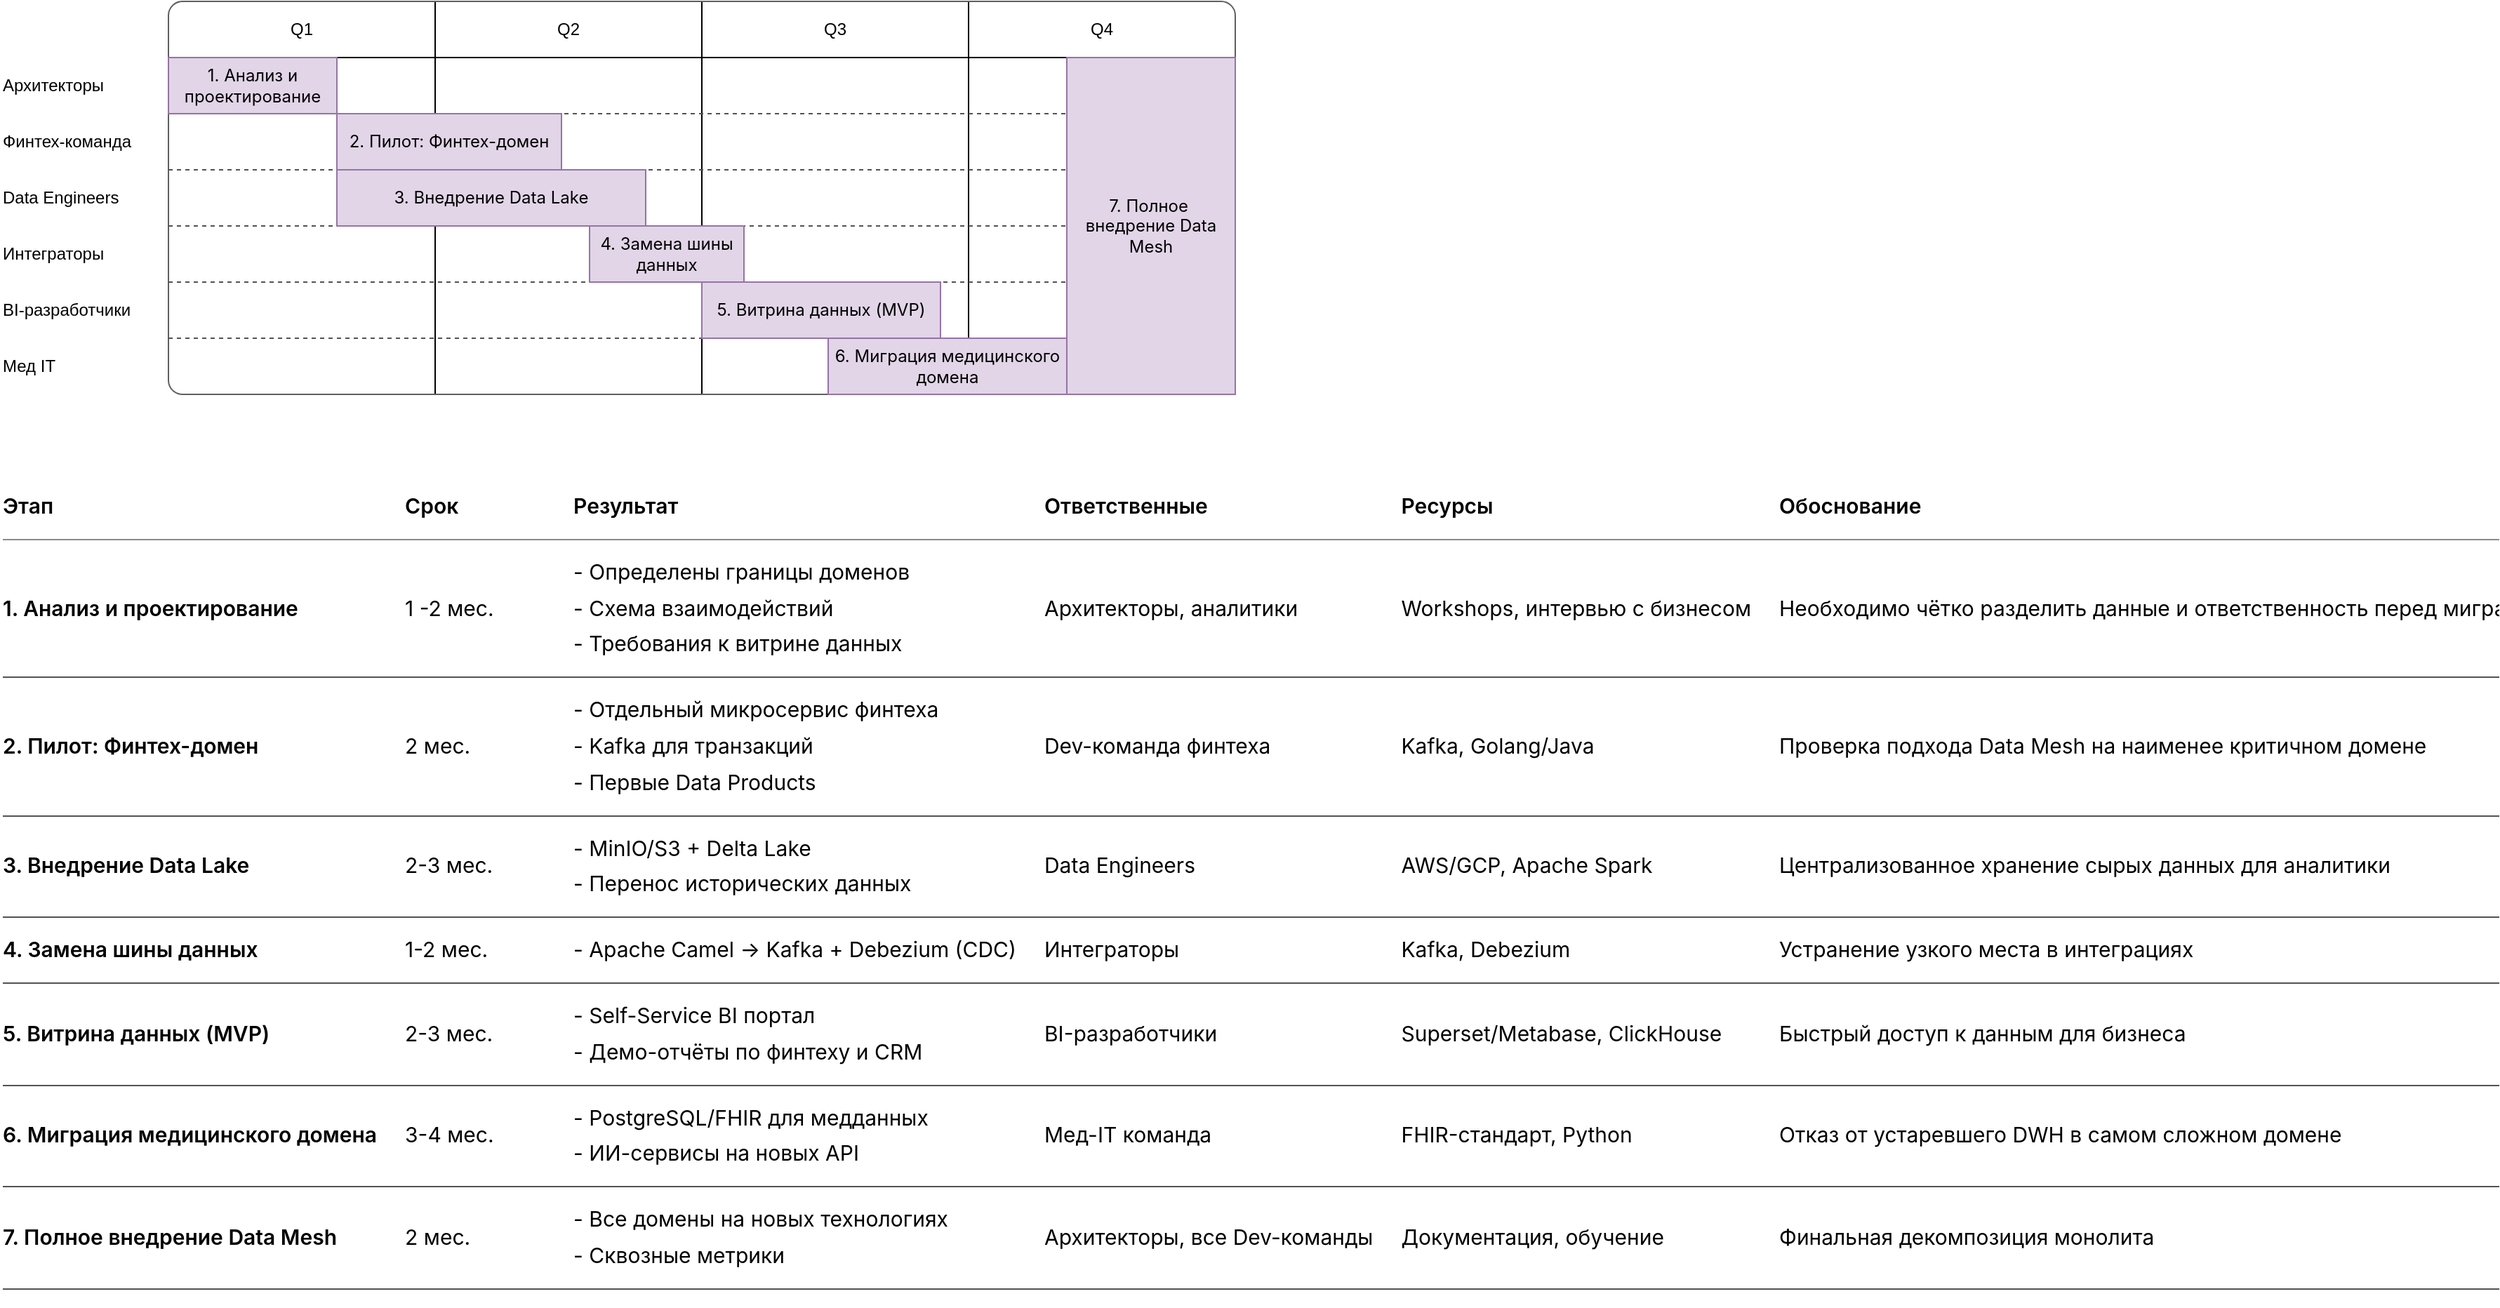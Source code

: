 <mxfile version="28.1.0">
  <diagram name="Страница — 1" id="3mzDTAyw_CYtFw3oErur">
    <mxGraphModel dx="2089" dy="1254" grid="1" gridSize="10" guides="1" tooltips="1" connect="1" arrows="1" fold="1" page="1" pageScale="1" pageWidth="827" pageHeight="1169" math="0" shadow="0">
      <root>
        <mxCell id="0" />
        <mxCell id="1" parent="0" />
        <mxCell id="6Dwv_gRU4rAswYw_UrcP-60" value="" style="endArrow=none;html=1;rounded=0;exitX=0;exitY=1;exitDx=0;exitDy=0;entryX=1;entryY=1;entryDx=0;entryDy=0;" edge="1" parent="1" source="6Dwv_gRU4rAswYw_UrcP-25" target="6Dwv_gRU4rAswYw_UrcP-57">
          <mxGeometry width="50" height="50" relative="1" as="geometry">
            <mxPoint x="230" y="80" as="sourcePoint" />
            <mxPoint x="280" y="30" as="targetPoint" />
          </mxGeometry>
        </mxCell>
        <mxCell id="6Dwv_gRU4rAswYw_UrcP-59" value="" style="endArrow=none;html=1;rounded=0;entryX=0.75;entryY=0;entryDx=0;entryDy=0;exitX=0.75;exitY=1;exitDx=0;exitDy=0;" edge="1" parent="1" source="6Dwv_gRU4rAswYw_UrcP-16" target="6Dwv_gRU4rAswYw_UrcP-16">
          <mxGeometry width="50" height="50" relative="1" as="geometry">
            <mxPoint x="710" y="190" as="sourcePoint" />
            <mxPoint x="760" y="140" as="targetPoint" />
          </mxGeometry>
        </mxCell>
        <mxCell id="6Dwv_gRU4rAswYw_UrcP-19" value="" style="endArrow=none;html=1;rounded=0;entryX=0.5;entryY=0;entryDx=0;entryDy=0;exitX=0.5;exitY=1;exitDx=0;exitDy=0;" edge="1" parent="1" source="6Dwv_gRU4rAswYw_UrcP-16" target="6Dwv_gRU4rAswYw_UrcP-16">
          <mxGeometry width="50" height="50" relative="1" as="geometry">
            <mxPoint x="520" y="190" as="sourcePoint" />
            <mxPoint x="570" y="140" as="targetPoint" />
          </mxGeometry>
        </mxCell>
        <mxCell id="6Dwv_gRU4rAswYw_UrcP-58" value="" style="endArrow=none;html=1;rounded=0;entryX=0.25;entryY=0;entryDx=0;entryDy=0;exitX=0.25;exitY=1;exitDx=0;exitDy=0;" edge="1" parent="1" source="6Dwv_gRU4rAswYw_UrcP-16" target="6Dwv_gRU4rAswYw_UrcP-16">
          <mxGeometry width="50" height="50" relative="1" as="geometry">
            <mxPoint x="320" y="290" as="sourcePoint" />
            <mxPoint x="370" y="240" as="targetPoint" />
          </mxGeometry>
        </mxCell>
        <mxCell id="6Dwv_gRU4rAswYw_UrcP-16" value="" style="rounded=1;whiteSpace=wrap;html=1;absoluteArcSize=1;fillColor=none;strokeColor=#5F5F5F;" vertex="1" parent="1">
          <mxGeometry x="160" y="40" width="760" height="280" as="geometry" />
        </mxCell>
        <mxCell id="6Dwv_gRU4rAswYw_UrcP-25" value="Q1" style="text;html=1;align=center;verticalAlign=middle;whiteSpace=wrap;rounded=0;" vertex="1" parent="1">
          <mxGeometry x="160" y="40" width="190" height="40" as="geometry" />
        </mxCell>
        <mxCell id="6Dwv_gRU4rAswYw_UrcP-26" value="Q3" style="text;html=1;align=center;verticalAlign=middle;whiteSpace=wrap;rounded=0;" vertex="1" parent="1">
          <mxGeometry x="540" y="40" width="190" height="40" as="geometry" />
        </mxCell>
        <mxCell id="6Dwv_gRU4rAswYw_UrcP-56" value="Q2" style="text;html=1;align=center;verticalAlign=middle;whiteSpace=wrap;rounded=0;" vertex="1" parent="1">
          <mxGeometry x="350" y="40" width="190" height="40" as="geometry" />
        </mxCell>
        <mxCell id="6Dwv_gRU4rAswYw_UrcP-57" value="Q4" style="text;html=1;align=center;verticalAlign=middle;whiteSpace=wrap;rounded=0;" vertex="1" parent="1">
          <mxGeometry x="730" y="40" width="190" height="40" as="geometry" />
        </mxCell>
        <mxCell id="6Dwv_gRU4rAswYw_UrcP-61" value="Архитекторы  " style="text;whiteSpace=wrap;html=1;verticalAlign=middle;" vertex="1" parent="1">
          <mxGeometry x="40" y="80" width="120" height="40" as="geometry" />
        </mxCell>
        <mxCell id="6Dwv_gRU4rAswYw_UrcP-70" value="Финтех-команда" style="text;whiteSpace=wrap;html=1;verticalAlign=middle;" vertex="1" parent="1">
          <mxGeometry x="40" y="120" width="120" height="40" as="geometry" />
        </mxCell>
        <mxCell id="6Dwv_gRU4rAswYw_UrcP-71" value="Data Engineers" style="text;whiteSpace=wrap;html=1;verticalAlign=middle;" vertex="1" parent="1">
          <mxGeometry x="40" y="160" width="120" height="40" as="geometry" />
        </mxCell>
        <mxCell id="6Dwv_gRU4rAswYw_UrcP-72" value="Интеграторы" style="text;whiteSpace=wrap;html=1;verticalAlign=middle;" vertex="1" parent="1">
          <mxGeometry x="40" y="200" width="120" height="40" as="geometry" />
        </mxCell>
        <mxCell id="6Dwv_gRU4rAswYw_UrcP-73" value="BI-разработчики" style="text;whiteSpace=wrap;html=1;verticalAlign=middle;" vertex="1" parent="1">
          <mxGeometry x="40" y="240" width="120" height="40" as="geometry" />
        </mxCell>
        <mxCell id="6Dwv_gRU4rAswYw_UrcP-74" value="Мед IT" style="text;whiteSpace=wrap;html=1;verticalAlign=middle;" vertex="1" parent="1">
          <mxGeometry x="40" y="280" width="120" height="40" as="geometry" />
        </mxCell>
        <mxCell id="6Dwv_gRU4rAswYw_UrcP-77" value="" style="endArrow=none;dashed=1;html=1;rounded=0;exitX=0;exitY=1;exitDx=0;exitDy=0;entryX=1;entryY=1;entryDx=0;entryDy=0;strokeColor=#525252;" edge="1" parent="1">
          <mxGeometry width="50" height="50" relative="1" as="geometry">
            <mxPoint x="160" y="280" as="sourcePoint" />
            <mxPoint x="920" y="280" as="targetPoint" />
          </mxGeometry>
        </mxCell>
        <mxCell id="6Dwv_gRU4rAswYw_UrcP-78" value="" style="endArrow=none;dashed=1;html=1;rounded=0;exitX=0;exitY=1;exitDx=0;exitDy=0;entryX=1;entryY=1;entryDx=0;entryDy=0;strokeColor=#525252;" edge="1" parent="1">
          <mxGeometry width="50" height="50" relative="1" as="geometry">
            <mxPoint x="160" y="240" as="sourcePoint" />
            <mxPoint x="920" y="240" as="targetPoint" />
          </mxGeometry>
        </mxCell>
        <mxCell id="6Dwv_gRU4rAswYw_UrcP-79" value="" style="endArrow=none;dashed=1;html=1;rounded=0;exitX=0;exitY=1;exitDx=0;exitDy=0;entryX=1;entryY=1;entryDx=0;entryDy=0;strokeColor=#525252;" edge="1" parent="1">
          <mxGeometry width="50" height="50" relative="1" as="geometry">
            <mxPoint x="160" y="200" as="sourcePoint" />
            <mxPoint x="920" y="200" as="targetPoint" />
          </mxGeometry>
        </mxCell>
        <mxCell id="6Dwv_gRU4rAswYw_UrcP-80" value="" style="endArrow=none;dashed=1;html=1;rounded=0;exitX=0;exitY=1;exitDx=0;exitDy=0;entryX=1;entryY=1;entryDx=0;entryDy=0;strokeColor=#525252;" edge="1" parent="1">
          <mxGeometry width="50" height="50" relative="1" as="geometry">
            <mxPoint x="160" y="160" as="sourcePoint" />
            <mxPoint x="920" y="160" as="targetPoint" />
          </mxGeometry>
        </mxCell>
        <mxCell id="6Dwv_gRU4rAswYw_UrcP-81" value="" style="endArrow=none;dashed=1;html=1;rounded=0;exitX=0;exitY=1;exitDx=0;exitDy=0;entryX=1;entryY=1;entryDx=0;entryDy=0;strokeColor=#525252;" edge="1" parent="1">
          <mxGeometry width="50" height="50" relative="1" as="geometry">
            <mxPoint x="160" y="120" as="sourcePoint" />
            <mxPoint x="920" y="120" as="targetPoint" />
          </mxGeometry>
        </mxCell>
        <mxCell id="6Dwv_gRU4rAswYw_UrcP-55" value="&lt;span style=&quot;font-family: quote-cjk-patch, Inter, system-ui, -apple-system, BlinkMacSystemFont, &amp;quot;Segoe UI&amp;quot;, Roboto, &amp;quot;Noto Sans&amp;quot;, Ubuntu, Cantarell, &amp;quot;Helvetica Neue&amp;quot;, Oxygen, &amp;quot;Open Sans&amp;quot;, sans-serif; text-align: start;&quot;&gt;7. Полное&amp;nbsp;&lt;/span&gt;&lt;div&gt;&lt;span style=&quot;font-family: quote-cjk-patch, Inter, system-ui, -apple-system, BlinkMacSystemFont, &amp;quot;Segoe UI&amp;quot;, Roboto, &amp;quot;Noto Sans&amp;quot;, Ubuntu, Cantarell, &amp;quot;Helvetica Neue&amp;quot;, Oxygen, &amp;quot;Open Sans&amp;quot;, sans-serif; text-align: start;&quot;&gt;внедрение Data Mesh&lt;/span&gt;&lt;/div&gt;" style="rounded=0;whiteSpace=wrap;html=1;fillColor=#e1d5e7;labelBackgroundColor=none;fontSize=12;fontStyle=0;strokeColor=#9673a6;" vertex="1" parent="1">
          <mxGeometry x="800" y="80" width="120" height="240" as="geometry" />
        </mxCell>
        <mxCell id="6Dwv_gRU4rAswYw_UrcP-62" value="&lt;span style=&quot;font-family: quote-cjk-patch, Inter, system-ui, -apple-system, BlinkMacSystemFont, &amp;quot;Segoe UI&amp;quot;, Roboto, &amp;quot;Noto Sans&amp;quot;, Ubuntu, Cantarell, &amp;quot;Helvetica Neue&amp;quot;, Oxygen, &amp;quot;Open Sans&amp;quot;, sans-serif; text-align: start;&quot;&gt;1. Анализ и проектирование&lt;/span&gt;" style="rounded=0;whiteSpace=wrap;html=1;fillColor=#e1d5e7;labelBackgroundColor=none;fontSize=12;fontStyle=0;strokeColor=#9673a6;" vertex="1" parent="1">
          <mxGeometry x="160" y="80" width="120" height="40" as="geometry" />
        </mxCell>
        <mxCell id="6Dwv_gRU4rAswYw_UrcP-63" value="&lt;span style=&quot;font-family: quote-cjk-patch, Inter, system-ui, -apple-system, BlinkMacSystemFont, &amp;quot;Segoe UI&amp;quot;, Roboto, &amp;quot;Noto Sans&amp;quot;, Ubuntu, Cantarell, &amp;quot;Helvetica Neue&amp;quot;, Oxygen, &amp;quot;Open Sans&amp;quot;, sans-serif; text-align: start;&quot;&gt;2. Пилот: Финтех-домен&lt;/span&gt;" style="rounded=0;whiteSpace=wrap;html=1;fillColor=#e1d5e7;labelBackgroundColor=none;fontSize=12;fontStyle=0;strokeColor=#9673a6;" vertex="1" parent="1">
          <mxGeometry x="280" y="120" width="160" height="40" as="geometry" />
        </mxCell>
        <mxCell id="6Dwv_gRU4rAswYw_UrcP-64" value="&lt;span style=&quot;font-family: quote-cjk-patch, Inter, system-ui, -apple-system, BlinkMacSystemFont, &amp;quot;Segoe UI&amp;quot;, Roboto, &amp;quot;Noto Sans&amp;quot;, Ubuntu, Cantarell, &amp;quot;Helvetica Neue&amp;quot;, Oxygen, &amp;quot;Open Sans&amp;quot;, sans-serif; text-align: start;&quot;&gt;3. Внедрение Data Lake&lt;/span&gt;" style="rounded=0;whiteSpace=wrap;html=1;fillColor=#e1d5e7;labelBackgroundColor=none;fontSize=12;fontStyle=0;strokeColor=#9673a6;" vertex="1" parent="1">
          <mxGeometry x="280" y="160" width="220" height="40" as="geometry" />
        </mxCell>
        <mxCell id="6Dwv_gRU4rAswYw_UrcP-65" value="&lt;span style=&quot;font-family: quote-cjk-patch, Inter, system-ui, -apple-system, BlinkMacSystemFont, &amp;quot;Segoe UI&amp;quot;, Roboto, &amp;quot;Noto Sans&amp;quot;, Ubuntu, Cantarell, &amp;quot;Helvetica Neue&amp;quot;, Oxygen, &amp;quot;Open Sans&amp;quot;, sans-serif; text-align: start;&quot;&gt;4. Замена шины данных&lt;/span&gt;" style="rounded=0;whiteSpace=wrap;html=1;fillColor=#e1d5e7;labelBackgroundColor=none;fontSize=12;fontStyle=0;strokeColor=#9673a6;" vertex="1" parent="1">
          <mxGeometry x="460" y="200" width="110" height="40" as="geometry" />
        </mxCell>
        <mxCell id="6Dwv_gRU4rAswYw_UrcP-66" value="&lt;span style=&quot;font-family: quote-cjk-patch, Inter, system-ui, -apple-system, BlinkMacSystemFont, &amp;quot;Segoe UI&amp;quot;, Roboto, &amp;quot;Noto Sans&amp;quot;, Ubuntu, Cantarell, &amp;quot;Helvetica Neue&amp;quot;, Oxygen, &amp;quot;Open Sans&amp;quot;, sans-serif; text-align: start;&quot;&gt;5. Витрина данных (MVP)&lt;/span&gt;" style="rounded=0;whiteSpace=wrap;html=1;fillColor=#e1d5e7;labelBackgroundColor=none;fontSize=12;fontStyle=0;strokeColor=#9673a6;" vertex="1" parent="1">
          <mxGeometry x="540" y="240" width="170" height="40" as="geometry" />
        </mxCell>
        <mxCell id="6Dwv_gRU4rAswYw_UrcP-67" value="&lt;span style=&quot;font-family: quote-cjk-patch, Inter, system-ui, -apple-system, BlinkMacSystemFont, &amp;quot;Segoe UI&amp;quot;, Roboto, &amp;quot;Noto Sans&amp;quot;, Ubuntu, Cantarell, &amp;quot;Helvetica Neue&amp;quot;, Oxygen, &amp;quot;Open Sans&amp;quot;, sans-serif; text-align: start;&quot;&gt;6. Миграция медицинского домена&lt;/span&gt;" style="rounded=0;whiteSpace=wrap;html=1;fillColor=#e1d5e7;labelBackgroundColor=none;fontSize=12;fontStyle=0;strokeColor=#9673a6;" vertex="1" parent="1">
          <mxGeometry x="630" y="280" width="170" height="40" as="geometry" />
        </mxCell>
        <mxCell id="6Dwv_gRU4rAswYw_UrcP-85" value="&lt;table style=&quot;border-collapse: collapse; width: max-content; max-width: max-content; font-family: quote-cjk-patch, Inter, system-ui, -apple-system, BlinkMacSystemFont, &amp;quot;Segoe UI&amp;quot;, Roboto, &amp;quot;Noto Sans&amp;quot;, Ubuntu, Cantarell, &amp;quot;Helvetica Neue&amp;quot;, Oxygen, &amp;quot;Open Sans&amp;quot;, sans-serif; font-size: 16.002px; font-style: normal; font-variant-ligatures: normal; font-variant-caps: normal; font-weight: 400; letter-spacing: normal; orphans: 2; text-align: start; text-transform: none; widows: 2; word-spacing: 0px; -webkit-text-stroke-width: 0px; white-space: normal; text-decoration-thickness: initial; text-decoration-style: initial; text-decoration-color: initial;&quot;&gt;&lt;thead&gt;&lt;tr&gt;&lt;th style=&quot;padding: 10px 10px 10px 0px; border-bottom: 0.727px solid rgb(139, 139, 139); border-top: none; font-weight: 600; font-size: 15px; line-height: 1.72; border-right-color: rgb(139, 139, 139); border-left-color: rgb(139, 139, 139); text-align: left;&quot;&gt;Этап&lt;/th&gt;&lt;th style=&quot;padding: 10px; border-bottom: 0.727px solid rgb(139, 139, 139); border-top: none; font-weight: 600; font-size: 15px; line-height: 1.72; border-right-color: rgb(139, 139, 139); border-left-color: rgb(139, 139, 139); text-align: left;&quot;&gt;Срок&lt;/th&gt;&lt;th style=&quot;padding: 10px; border-bottom: 0.727px solid rgb(139, 139, 139); border-top: none; font-weight: 600; font-size: 15px; line-height: 1.72; border-right-color: rgb(139, 139, 139); border-left-color: rgb(139, 139, 139); text-align: left;&quot;&gt;Результат&lt;/th&gt;&lt;th style=&quot;padding: 10px; border-bottom: 0.727px solid rgb(139, 139, 139); border-top: none; font-weight: 600; font-size: 15px; line-height: 1.72; border-right-color: rgb(139, 139, 139); border-left-color: rgb(139, 139, 139); text-align: left;&quot;&gt;Ответственные&lt;/th&gt;&lt;th style=&quot;padding: 10px; border-bottom: 0.727px solid rgb(139, 139, 139); border-top: none; font-weight: 600; font-size: 15px; line-height: 1.72; border-right-color: rgb(139, 139, 139); border-left-color: rgb(139, 139, 139); text-align: left;&quot;&gt;Ресурсы&lt;/th&gt;&lt;th style=&quot;padding: 10px; border-bottom: 0.727px solid rgb(139, 139, 139); border-top: none; font-weight: 600; font-size: 15px; line-height: 1.72; border-right-color: rgb(139, 139, 139); border-left-color: rgb(139, 139, 139); text-align: left;&quot;&gt;Обоснование&lt;/th&gt;&lt;/tr&gt;&lt;/thead&gt;&lt;tbody&gt;&lt;tr&gt;&lt;td style=&quot;padding: 10px 10px 10px 0px; border-bottom: 0.727px solid rgb(82, 82, 82); font-size: 15px; line-height: 1.72; border-top-color: rgb(82, 82, 82); border-right-color: rgb(82, 82, 82); border-left-color: rgb(82, 82, 82); min-width: 100px; max-width: max(30vw, 320px);&quot;&gt;&lt;strong style=&quot;font-weight: 600;&quot;&gt;1. Анализ и проектирование&lt;/strong&gt;&lt;/td&gt;&lt;td style=&quot;padding: 10px; border-bottom: 0.727px solid rgb(82, 82, 82); font-size: 15px; line-height: 1.72; border-top-color: rgb(82, 82, 82); border-right-color: rgb(82, 82, 82); border-left-color: rgb(82, 82, 82); min-width: 100px; max-width: max(30vw, 320px);&quot;&gt;1 -2 мес.&lt;/td&gt;&lt;td style=&quot;padding: 10px; border-bottom: 0.727px solid rgb(82, 82, 82); font-size: 15px; line-height: 1.72; border-top-color: rgb(82, 82, 82); border-right-color: rgb(82, 82, 82); border-left-color: rgb(82, 82, 82); min-width: 100px; max-width: max(30vw, 320px);&quot;&gt;- Определены границы доменов&lt;br&gt;- Схема взаимодействий&lt;br&gt;- Требования к витрине данных&lt;/td&gt;&lt;td style=&quot;padding: 10px; border-bottom: 0.727px solid rgb(82, 82, 82); font-size: 15px; line-height: 1.72; border-top-color: rgb(82, 82, 82); border-right-color: rgb(82, 82, 82); border-left-color: rgb(82, 82, 82); min-width: 100px; max-width: max(30vw, 320px);&quot;&gt;Архитекторы, аналитики&lt;/td&gt;&lt;td style=&quot;padding: 10px; border-bottom: 0.727px solid rgb(82, 82, 82); font-size: 15px; line-height: 1.72; border-top-color: rgb(82, 82, 82); border-right-color: rgb(82, 82, 82); border-left-color: rgb(82, 82, 82); min-width: 100px; max-width: max(30vw, 320px);&quot;&gt;Workshops, интервью с бизнесом&lt;/td&gt;&lt;td style=&quot;padding: 10px; border-bottom: 0.727px solid rgb(82, 82, 82); font-size: 15px; line-height: 1.72; border-top-color: rgb(82, 82, 82); border-right-color: rgb(82, 82, 82); border-left-color: rgb(82, 82, 82); min-width: 100px; max-width: max(30vw, 320px);&quot;&gt;Необходимо чётко разделить данные и ответственность перед миграцией&lt;/td&gt;&lt;/tr&gt;&lt;tr&gt;&lt;td style=&quot;padding: 10px 10px 10px 0px; border-bottom: 0.727px solid rgb(82, 82, 82); font-size: 15px; line-height: 1.72; border-top-color: rgb(82, 82, 82); border-right-color: rgb(82, 82, 82); border-left-color: rgb(82, 82, 82); min-width: 100px; max-width: max(30vw, 320px);&quot;&gt;&lt;strong style=&quot;font-weight: 600;&quot;&gt;2. Пилот: Финтех-домен&lt;/strong&gt;&lt;/td&gt;&lt;td style=&quot;padding: 10px; border-bottom: 0.727px solid rgb(82, 82, 82); font-size: 15px; line-height: 1.72; border-top-color: rgb(82, 82, 82); border-right-color: rgb(82, 82, 82); border-left-color: rgb(82, 82, 82); min-width: 100px; max-width: max(30vw, 320px);&quot;&gt;2 мес.&lt;/td&gt;&lt;td style=&quot;padding: 10px; border-bottom: 0.727px solid rgb(82, 82, 82); font-size: 15px; line-height: 1.72; border-top-color: rgb(82, 82, 82); border-right-color: rgb(82, 82, 82); border-left-color: rgb(82, 82, 82); min-width: 100px; max-width: max(30vw, 320px);&quot;&gt;- Отдельный микросервис финтеха&lt;br&gt;- Kafka для транзакций&lt;br&gt;- Первые Data Products&lt;/td&gt;&lt;td style=&quot;padding: 10px; border-bottom: 0.727px solid rgb(82, 82, 82); font-size: 15px; line-height: 1.72; border-top-color: rgb(82, 82, 82); border-right-color: rgb(82, 82, 82); border-left-color: rgb(82, 82, 82); min-width: 100px; max-width: max(30vw, 320px);&quot;&gt;Dev-команда финтеха&lt;/td&gt;&lt;td style=&quot;padding: 10px; border-bottom: 0.727px solid rgb(82, 82, 82); font-size: 15px; line-height: 1.72; border-top-color: rgb(82, 82, 82); border-right-color: rgb(82, 82, 82); border-left-color: rgb(82, 82, 82); min-width: 100px; max-width: max(30vw, 320px);&quot;&gt;Kafka, Golang/Java&lt;/td&gt;&lt;td style=&quot;padding: 10px; border-bottom: 0.727px solid rgb(82, 82, 82); font-size: 15px; line-height: 1.72; border-top-color: rgb(82, 82, 82); border-right-color: rgb(82, 82, 82); border-left-color: rgb(82, 82, 82); min-width: 100px; max-width: max(30vw, 320px);&quot;&gt;Проверка подхода Data Mesh на наименее критичном домене&lt;/td&gt;&lt;/tr&gt;&lt;tr&gt;&lt;td style=&quot;padding: 10px 10px 10px 0px; border-bottom: 0.727px solid rgb(82, 82, 82); font-size: 15px; line-height: 1.72; border-top-color: rgb(82, 82, 82); border-right-color: rgb(82, 82, 82); border-left-color: rgb(82, 82, 82); min-width: 100px; max-width: max(30vw, 320px);&quot;&gt;&lt;strong style=&quot;font-weight: 600;&quot;&gt;3. Внедрение Data Lake&lt;/strong&gt;&lt;/td&gt;&lt;td style=&quot;padding: 10px; border-bottom: 0.727px solid rgb(82, 82, 82); font-size: 15px; line-height: 1.72; border-top-color: rgb(82, 82, 82); border-right-color: rgb(82, 82, 82); border-left-color: rgb(82, 82, 82); min-width: 100px; max-width: max(30vw, 320px);&quot;&gt;2-3 мес.&lt;/td&gt;&lt;td style=&quot;padding: 10px; border-bottom: 0.727px solid rgb(82, 82, 82); font-size: 15px; line-height: 1.72; border-top-color: rgb(82, 82, 82); border-right-color: rgb(82, 82, 82); border-left-color: rgb(82, 82, 82); min-width: 100px; max-width: max(30vw, 320px);&quot;&gt;- MinIO/S3 + Delta Lake&lt;br&gt;- Перенос исторических данных&lt;/td&gt;&lt;td style=&quot;padding: 10px; border-bottom: 0.727px solid rgb(82, 82, 82); font-size: 15px; line-height: 1.72; border-top-color: rgb(82, 82, 82); border-right-color: rgb(82, 82, 82); border-left-color: rgb(82, 82, 82); min-width: 100px; max-width: max(30vw, 320px);&quot;&gt;Data Engineers&lt;/td&gt;&lt;td style=&quot;padding: 10px; border-bottom: 0.727px solid rgb(82, 82, 82); font-size: 15px; line-height: 1.72; border-top-color: rgb(82, 82, 82); border-right-color: rgb(82, 82, 82); border-left-color: rgb(82, 82, 82); min-width: 100px; max-width: max(30vw, 320px);&quot;&gt;AWS/GCP, Apache Spark&lt;/td&gt;&lt;td style=&quot;padding: 10px; border-bottom: 0.727px solid rgb(82, 82, 82); font-size: 15px; line-height: 1.72; border-top-color: rgb(82, 82, 82); border-right-color: rgb(82, 82, 82); border-left-color: rgb(82, 82, 82); min-width: 100px; max-width: max(30vw, 320px);&quot;&gt;Централизованное хранение сырых данных для аналитики&lt;/td&gt;&lt;/tr&gt;&lt;tr&gt;&lt;td style=&quot;padding: 10px 10px 10px 0px; border-bottom: 0.727px solid rgb(82, 82, 82); font-size: 15px; line-height: 1.72; border-top-color: rgb(82, 82, 82); border-right-color: rgb(82, 82, 82); border-left-color: rgb(82, 82, 82); min-width: 100px; max-width: max(30vw, 320px);&quot;&gt;&lt;strong style=&quot;font-weight: 600;&quot;&gt;4. Замена шины данных&lt;/strong&gt;&lt;/td&gt;&lt;td style=&quot;padding: 10px; border-bottom: 0.727px solid rgb(82, 82, 82); font-size: 15px; line-height: 1.72; border-top-color: rgb(82, 82, 82); border-right-color: rgb(82, 82, 82); border-left-color: rgb(82, 82, 82); min-width: 100px; max-width: max(30vw, 320px);&quot;&gt;1-2 мес.&lt;/td&gt;&lt;td style=&quot;padding: 10px; border-bottom: 0.727px solid rgb(82, 82, 82); font-size: 15px; line-height: 1.72; border-top-color: rgb(82, 82, 82); border-right-color: rgb(82, 82, 82); border-left-color: rgb(82, 82, 82); min-width: 100px; max-width: max(30vw, 320px);&quot;&gt;- Apache Camel → Kafka + Debezium (CDC)&lt;/td&gt;&lt;td style=&quot;padding: 10px; border-bottom: 0.727px solid rgb(82, 82, 82); font-size: 15px; line-height: 1.72; border-top-color: rgb(82, 82, 82); border-right-color: rgb(82, 82, 82); border-left-color: rgb(82, 82, 82); min-width: 100px; max-width: max(30vw, 320px);&quot;&gt;Интеграторы&lt;/td&gt;&lt;td style=&quot;padding: 10px; border-bottom: 0.727px solid rgb(82, 82, 82); font-size: 15px; line-height: 1.72; border-top-color: rgb(82, 82, 82); border-right-color: rgb(82, 82, 82); border-left-color: rgb(82, 82, 82); min-width: 100px; max-width: max(30vw, 320px);&quot;&gt;Kafka, Debezium&lt;/td&gt;&lt;td style=&quot;padding: 10px; border-bottom: 0.727px solid rgb(82, 82, 82); font-size: 15px; line-height: 1.72; border-top-color: rgb(82, 82, 82); border-right-color: rgb(82, 82, 82); border-left-color: rgb(82, 82, 82); min-width: 100px; max-width: max(30vw, 320px);&quot;&gt;Устранение узкого места в интеграциях&lt;/td&gt;&lt;/tr&gt;&lt;tr&gt;&lt;td style=&quot;padding: 10px 10px 10px 0px; border-bottom: 0.727px solid rgb(82, 82, 82); font-size: 15px; line-height: 1.72; border-top-color: rgb(82, 82, 82); border-right-color: rgb(82, 82, 82); border-left-color: rgb(82, 82, 82); min-width: 100px; max-width: max(30vw, 320px);&quot;&gt;&lt;strong style=&quot;font-weight: 600;&quot;&gt;5. Витрина данных (MVP)&lt;/strong&gt;&lt;/td&gt;&lt;td style=&quot;padding: 10px; border-bottom: 0.727px solid rgb(82, 82, 82); font-size: 15px; line-height: 1.72; border-top-color: rgb(82, 82, 82); border-right-color: rgb(82, 82, 82); border-left-color: rgb(82, 82, 82); min-width: 100px; max-width: max(30vw, 320px);&quot;&gt;2-3 мес.&lt;/td&gt;&lt;td style=&quot;padding: 10px; border-bottom: 0.727px solid rgb(82, 82, 82); font-size: 15px; line-height: 1.72; border-top-color: rgb(82, 82, 82); border-right-color: rgb(82, 82, 82); border-left-color: rgb(82, 82, 82); min-width: 100px; max-width: max(30vw, 320px);&quot;&gt;- Self-Service BI портал&lt;br&gt;- Демо-отчёты по финтеху и CRM&lt;/td&gt;&lt;td style=&quot;padding: 10px; border-bottom: 0.727px solid rgb(82, 82, 82); font-size: 15px; line-height: 1.72; border-top-color: rgb(82, 82, 82); border-right-color: rgb(82, 82, 82); border-left-color: rgb(82, 82, 82); min-width: 100px; max-width: max(30vw, 320px);&quot;&gt;BI-разработчики&lt;/td&gt;&lt;td style=&quot;padding: 10px; border-bottom: 0.727px solid rgb(82, 82, 82); font-size: 15px; line-height: 1.72; border-top-color: rgb(82, 82, 82); border-right-color: rgb(82, 82, 82); border-left-color: rgb(82, 82, 82); min-width: 100px; max-width: max(30vw, 320px);&quot;&gt;Superset/Metabase, ClickHouse&lt;/td&gt;&lt;td style=&quot;padding: 10px; border-bottom: 0.727px solid rgb(82, 82, 82); font-size: 15px; line-height: 1.72; border-top-color: rgb(82, 82, 82); border-right-color: rgb(82, 82, 82); border-left-color: rgb(82, 82, 82); min-width: 100px; max-width: max(30vw, 320px);&quot;&gt;Быстрый доступ к данным для бизнеса&lt;/td&gt;&lt;/tr&gt;&lt;tr&gt;&lt;td style=&quot;padding: 10px 10px 10px 0px; border-bottom: 0.727px solid rgb(82, 82, 82); font-size: 15px; line-height: 1.72; border-top-color: rgb(82, 82, 82); border-right-color: rgb(82, 82, 82); border-left-color: rgb(82, 82, 82); min-width: 100px; max-width: max(30vw, 320px);&quot;&gt;&lt;strong style=&quot;font-weight: 600;&quot;&gt;6. Миграция медицинского домена&lt;/strong&gt;&lt;/td&gt;&lt;td style=&quot;padding: 10px; border-bottom: 0.727px solid rgb(82, 82, 82); font-size: 15px; line-height: 1.72; border-top-color: rgb(82, 82, 82); border-right-color: rgb(82, 82, 82); border-left-color: rgb(82, 82, 82); min-width: 100px; max-width: max(30vw, 320px);&quot;&gt;3-4 мес.&lt;/td&gt;&lt;td style=&quot;padding: 10px; border-bottom: 0.727px solid rgb(82, 82, 82); font-size: 15px; line-height: 1.72; border-top-color: rgb(82, 82, 82); border-right-color: rgb(82, 82, 82); border-left-color: rgb(82, 82, 82); min-width: 100px; max-width: max(30vw, 320px);&quot;&gt;- PostgreSQL/FHIR для медданных&lt;br&gt;- ИИ-сервисы на новых API&lt;/td&gt;&lt;td style=&quot;padding: 10px; border-bottom: 0.727px solid rgb(82, 82, 82); font-size: 15px; line-height: 1.72; border-top-color: rgb(82, 82, 82); border-right-color: rgb(82, 82, 82); border-left-color: rgb(82, 82, 82); min-width: 100px; max-width: max(30vw, 320px);&quot;&gt;Мед-IT команда&lt;/td&gt;&lt;td style=&quot;padding: 10px; border-bottom: 0.727px solid rgb(82, 82, 82); font-size: 15px; line-height: 1.72; border-top-color: rgb(82, 82, 82); border-right-color: rgb(82, 82, 82); border-left-color: rgb(82, 82, 82); min-width: 100px; max-width: max(30vw, 320px);&quot;&gt;FHIR-стандарт, Python&lt;/td&gt;&lt;td style=&quot;padding: 10px; border-bottom: 0.727px solid rgb(82, 82, 82); font-size: 15px; line-height: 1.72; border-top-color: rgb(82, 82, 82); border-right-color: rgb(82, 82, 82); border-left-color: rgb(82, 82, 82); min-width: 100px; max-width: max(30vw, 320px);&quot;&gt;Отказ от устаревшего DWH в самом сложном домене&lt;/td&gt;&lt;/tr&gt;&lt;tr&gt;&lt;td style=&quot;padding: 10px 10px 10px 0px; border-bottom: 0.727px solid rgb(82, 82, 82); font-size: 15px; line-height: 1.72; border-top-color: rgb(82, 82, 82); border-right-color: rgb(82, 82, 82); border-left-color: rgb(82, 82, 82); min-width: 100px; max-width: max(30vw, 320px);&quot;&gt;&lt;strong style=&quot;font-weight: 600;&quot;&gt;7. Полное внедрение Data Mesh&lt;/strong&gt;&lt;/td&gt;&lt;td style=&quot;padding: 10px; border-bottom: 0.727px solid rgb(82, 82, 82); font-size: 15px; line-height: 1.72; border-top-color: rgb(82, 82, 82); border-right-color: rgb(82, 82, 82); border-left-color: rgb(82, 82, 82); min-width: 100px; max-width: max(30vw, 320px);&quot;&gt;2 мес.&lt;/td&gt;&lt;td style=&quot;padding: 10px; border-bottom: 0.727px solid rgb(82, 82, 82); font-size: 15px; line-height: 1.72; border-top-color: rgb(82, 82, 82); border-right-color: rgb(82, 82, 82); border-left-color: rgb(82, 82, 82); min-width: 100px; max-width: max(30vw, 320px);&quot;&gt;- Все домены на новых технологиях&lt;br&gt;- Сквозные метрики&lt;/td&gt;&lt;td style=&quot;padding: 10px; border-bottom: 0.727px solid rgb(82, 82, 82); font-size: 15px; line-height: 1.72; border-top-color: rgb(82, 82, 82); border-right-color: rgb(82, 82, 82); border-left-color: rgb(82, 82, 82); min-width: 100px; max-width: max(30vw, 320px);&quot;&gt;Архитекторы, все Dev-команды&lt;/td&gt;&lt;td style=&quot;padding: 10px; border-bottom: 0.727px solid rgb(82, 82, 82); font-size: 15px; line-height: 1.72; border-top-color: rgb(82, 82, 82); border-right-color: rgb(82, 82, 82); border-left-color: rgb(82, 82, 82); min-width: 100px; max-width: max(30vw, 320px);&quot;&gt;Документация, обучение&lt;/td&gt;&lt;td style=&quot;padding: 10px; border-bottom: 0.727px solid rgb(82, 82, 82); font-size: 15px; line-height: 1.72; border-top-color: rgb(82, 82, 82); border-right-color: rgb(82, 82, 82); border-left-color: rgb(82, 82, 82); min-width: 100px; max-width: max(30vw, 320px);&quot;&gt;Финальная декомпозиция монолита&lt;/td&gt;&lt;/tr&gt;&lt;/tbody&gt;&lt;/table&gt;" style="text;whiteSpace=wrap;html=1;fontColor=default;labelBackgroundColor=none;" vertex="1" parent="1">
          <mxGeometry x="40" y="370" width="1780" height="600" as="geometry" />
        </mxCell>
      </root>
    </mxGraphModel>
  </diagram>
</mxfile>

